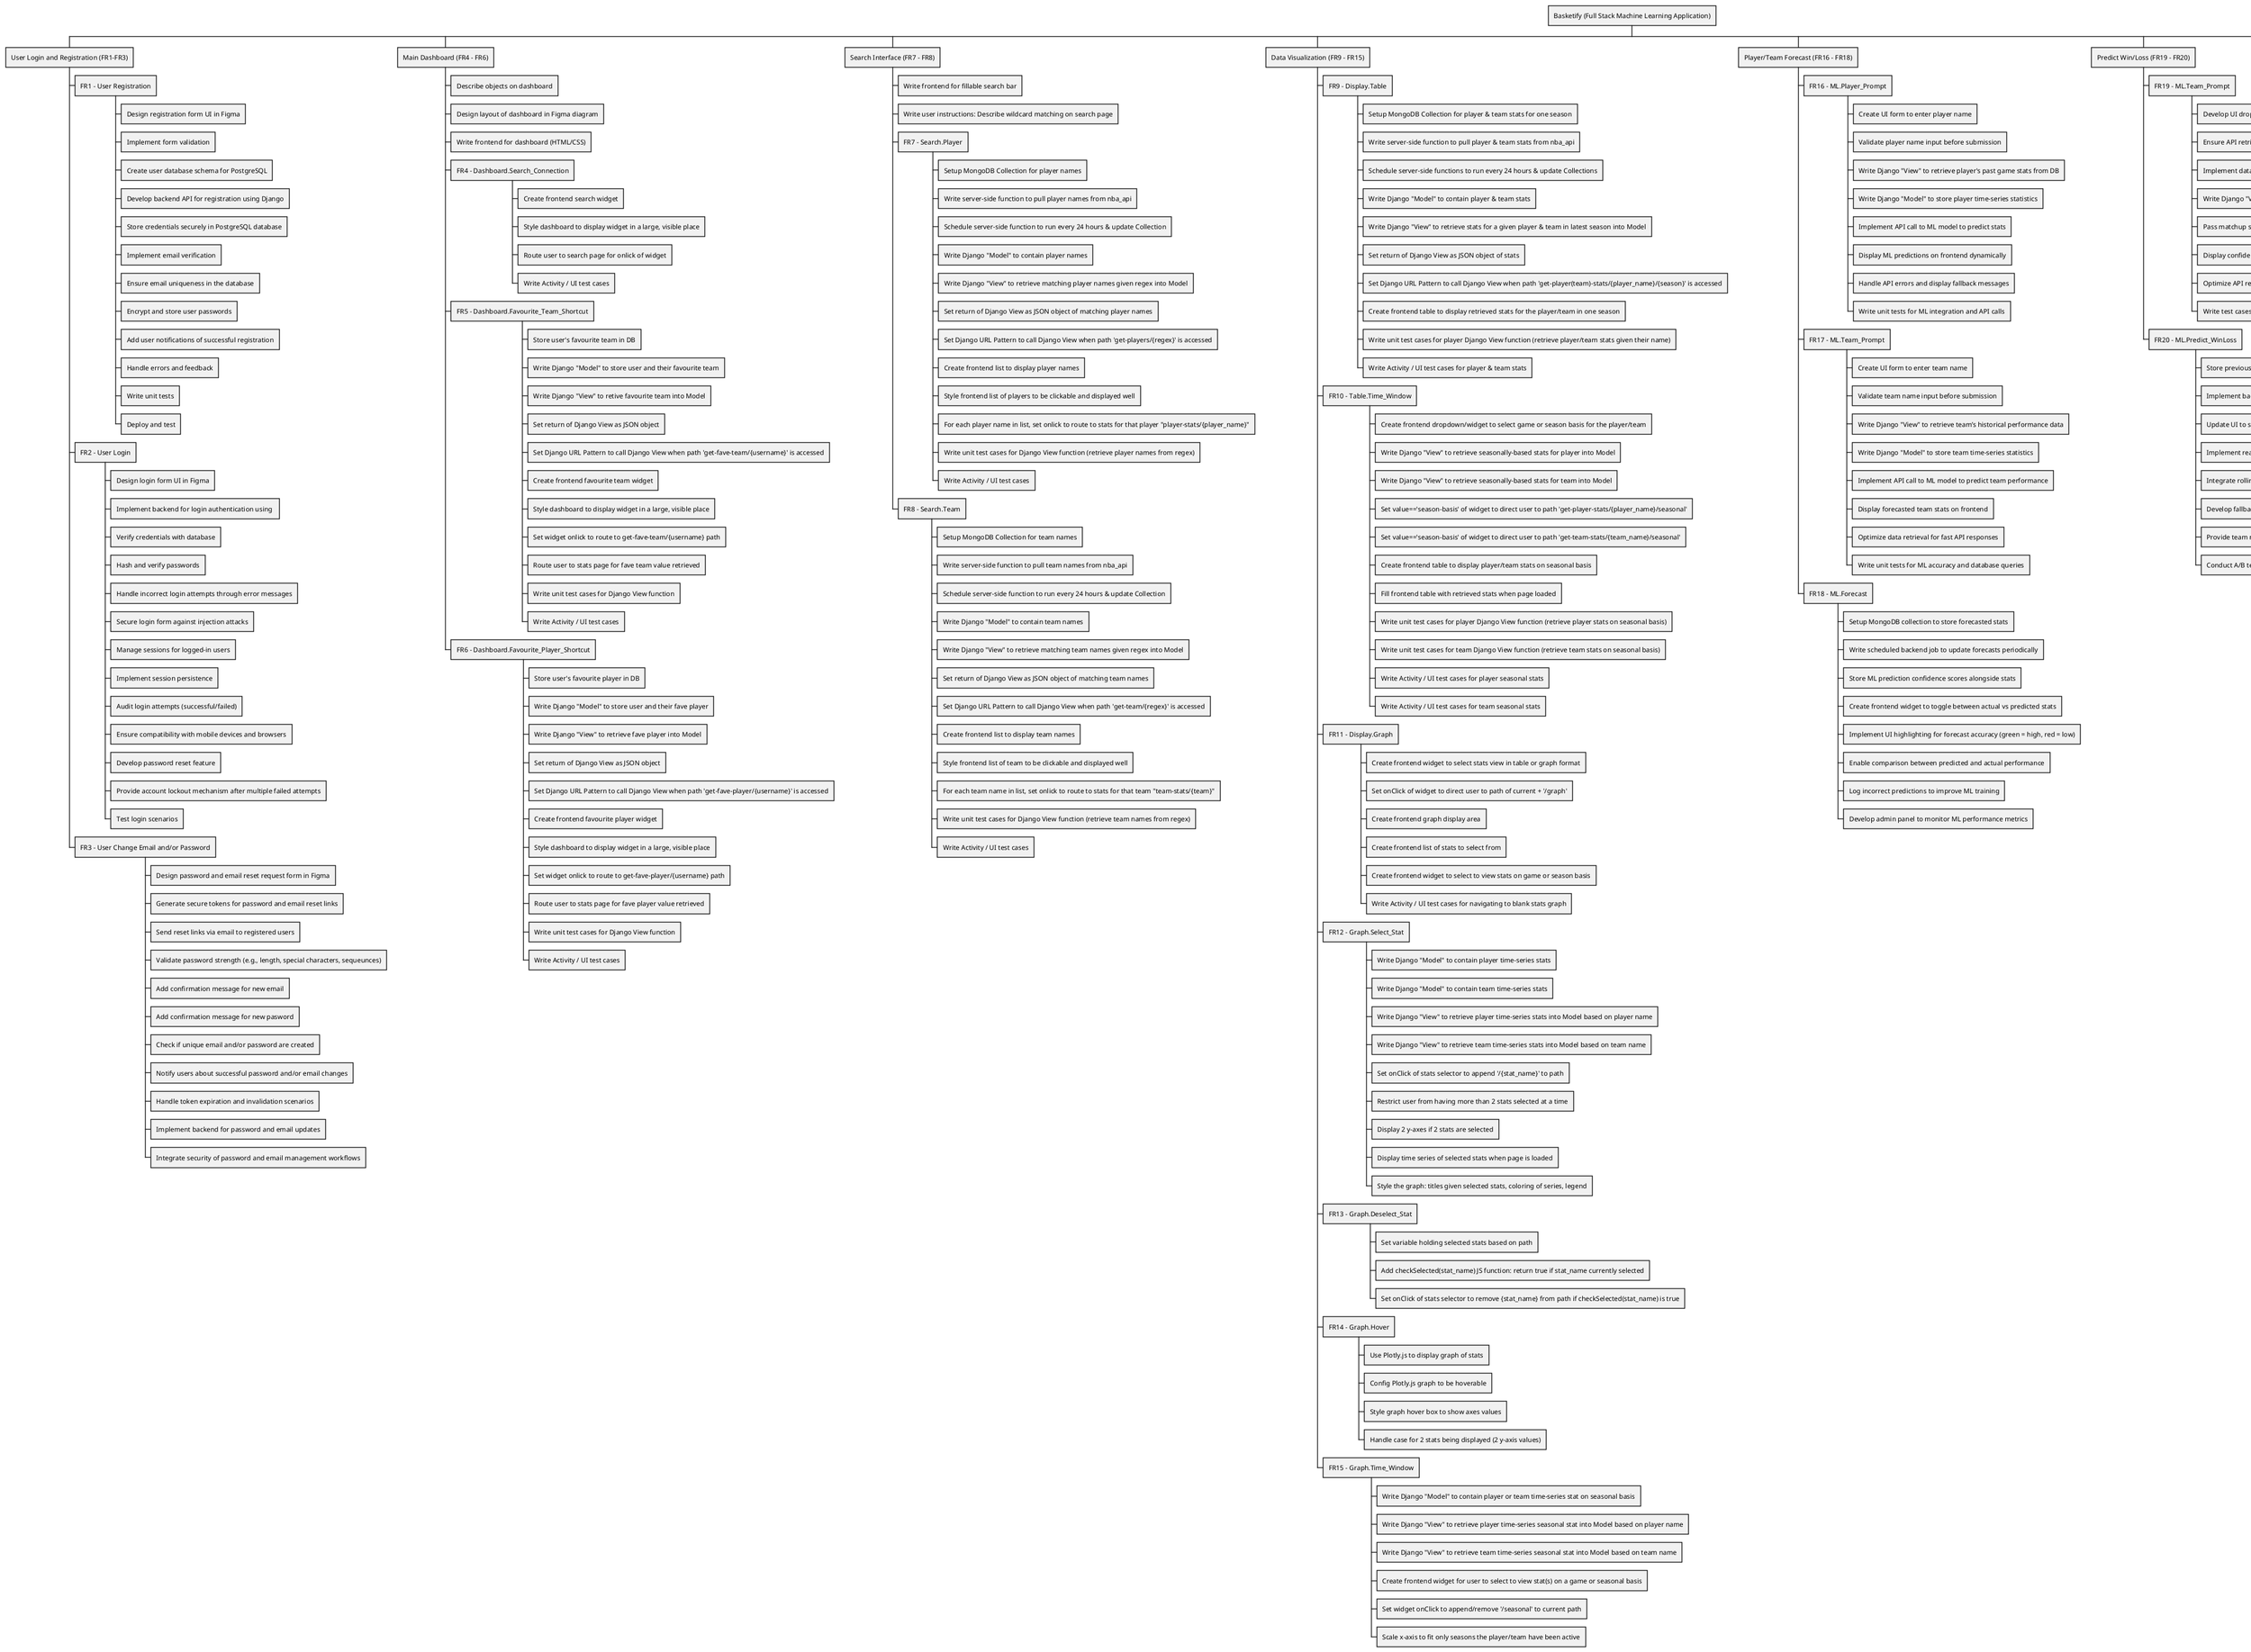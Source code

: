 @startwbs WBS
* Basketify (Full Stack Machine Learning Application)

** User Login and Registration (FR1-FR3)
*** FR1 - User Registration
**** Design registration form UI in Figma
**** Implement form validation
**** Create user database schema for PostgreSQL
**** Develop backend API for registration using Django
**** Store credentials securely in PostgreSQL database
**** Implement email verification
**** Ensure email uniqueness in the database
**** Encrypt and store user passwords
**** Add user notifications of successful registration
**** Handle errors and feedback
**** Write unit tests
**** Deploy and test

*** FR2 - User Login
**** Design login form UI in Figma
**** Implement backend for login authentication using 
**** Verify credentials with database
**** Hash and verify passwords
**** Handle incorrect login attempts through error messages
**** Secure login form against injection attacks
**** Manage sessions for logged-in users
**** Implement session persistence
**** Audit login attempts (successful/failed)
**** Ensure compatibility with mobile devices and browsers
**** Develop password reset feature
**** Provide account lockout mechanism after multiple failed attempts
**** Test login scenarios

*** FR3 - User Change Email and/or Password
**** Design password and email reset request form in Figma
**** Generate secure tokens for password and email reset links
**** Send reset links via email to registered users
**** Validate password strength (e.g., length, special characters, sequeunces)
**** Add confirmation message for new email
**** Add confirmation message for new pasword
**** Check if unique email and/or password are created
**** Notify users about successful password and/or email changes
**** Handle token expiration and invalidation scenarios
**** Implement backend for password and email updates
**** Integrate security of password and email management workflows


** Main Dashboard (FR4 - FR6)
*** Describe objects on dashboard
*** Design layout of dashboard in Figma diagram
*** Write frontend for dashboard (HTML/CSS)

*** FR4 - Dashboard.Search_Connection
**** Create frontend search widget
**** Style dashboard to display widget in a large, visible place
**** Route user to search page for onlick of widget
**** Write Activity / UI test cases

*** FR5 - Dashboard.Favourite_Team_Shortcut
**** Store user's favourite team in DB
**** Write Django "Model" to store user and their favourite team
**** Write Django "View" to retive favourite team into Model
**** Set return of Django View as JSON object
**** Set Django URL Pattern to call Django View when path 'get-fave-team/{username}' is accessed
**** Create frontend favourite team widget
**** Style dashboard to display widget in a large, visible place
**** Set widget onlick to route to get-fave-team/{username} path
**** Route user to stats page for fave team value retrieved
**** Write unit test cases for Django View function
**** Write Activity / UI test cases

*** FR6 - Dashboard.Favourite_Player_Shortcut
**** Store user's favourite player in DB
**** Write Django "Model" to store user and their fave player
**** Write Django "View" to retrieve fave player into Model
**** Set return of Django View as JSON object
**** Set Django URL Pattern to call Django View when path 'get-fave-player/{username}' is accessed
**** Create frontend favourite player widget
**** Style dashboard to display widget in a large, visible place
**** Set widget onlick to route to get-fave-player/{username} path
**** Route user to stats page for fave player value retrieved
**** Write unit test cases for Django View function
**** Write Activity / UI test cases


** Search Interface (FR7 - FR8)
*** Write frontend for fillable search bar
*** Write user instructions: Describe wildcard matching on search page

*** FR7 - Search.Player
**** Setup MongoDB Collection for player names
**** Write server-side function to pull player names from nba_api
**** Schedule server-side function to run every 24 hours & update Collection
**** Write Django "Model" to contain player names
**** Write Django "View" to retrieve matching player names given regex into Model
**** Set return of Django View as JSON object of matching player names
**** Set Django URL Pattern to call Django View when path 'get-players/{regex}' is accessed
**** Create frontend list to display player names
**** Style frontend list of players to be clickable and displayed well
**** For each player name in list, set onlick to route to stats for that player "player-stats/{player_name}"
**** Write unit test cases for Django View function (retrieve player names from regex)
**** Write Activity / UI test cases

*** FR8 - Search.Team
**** Setup MongoDB Collection for team names
**** Write server-side function to pull team names from nba_api
**** Schedule server-side function to run every 24 hours & update Collection
**** Write Django "Model" to contain team names
**** Write Django "View" to retrieve matching team names given regex into Model
**** Set return of Django View as JSON object of matching team names
**** Set Django URL Pattern to call Django View when path 'get-team/{regex}' is accessed
**** Create frontend list to display team names
**** Style frontend list of team to be clickable and displayed well
**** For each team name in list, set onlick to route to stats for that team "team-stats/{team}"
**** Write unit test cases for Django View function (retrieve team names from regex)
**** Write Activity / UI test cases


** Data Visualization (FR9 - FR15)
*** FR9 - Display.Table
**** Setup MongoDB Collection for player & team stats for one season
**** Write server-side function to pull player & team stats from nba_api
**** Schedule server-side functions to run every 24 hours & update Collections
**** Write Django "Model" to contain player & team stats
**** Write Django "View" to retrieve stats for a given player & team in latest season into Model
**** Set return of Django View as JSON object of stats
**** Set Django URL Pattern to call Django View when path 'get-player(team)-stats/{player_name}/{season}' is accessed
**** Create frontend table to display retrieved stats for the player/team in one season
**** Write unit test cases for player Django View function (retrieve player/team stats given their name)
**** Write Activity / UI test cases for player & team stats

*** FR10 - Table.Time_Window
**** Create frontend dropdown/widget to select game or season basis for the player/team
**** Write Django "View" to retrieve seasonally-based stats for player into Model
**** Write Django "View" to retrieve seasonally-based stats for team into Model
**** Set value=='season-basis' of widget to direct user to path 'get-player-stats/{player_name}/seasonal'
**** Set value=='season-basis' of widget to direct user to path 'get-team-stats/{team_name}/seasonal'
**** Create frontend table to display player/team stats on seasonal basis
**** Fill frontend table with retrieved stats when page loaded
**** Write unit test cases for player Django View function (retrieve player stats on seasonal basis)
**** Write unit test cases for team Django View function (retrieve team stats on seasonal basis)
**** Write Activity / UI test cases for player seasonal stats
**** Write Activity / UI test cases for team seasonal stats

*** FR11 - Display.Graph
**** Create frontend widget to select stats view in table or graph format
**** Set onClick of widget to direct user to path of current + '/graph'
**** Create frontend graph display area
**** Create frontend list of stats to select from
**** Create frontend widget to select to view stats on game or season basis
**** Write Activity / UI test cases for navigating to blank stats graph

*** FR12 - Graph.Select_Stat
**** Write Django "Model" to contain player time-series stats
**** Write Django "Model" to contain team time-series stats
**** Write Django "View" to retrieve player time-series stats into Model based on player name
**** Write Django "View" to retrieve team time-series stats into Model based on team name
**** Set onClick of stats selector to append '/{stat_name}' to path
**** Restrict user from having more than 2 stats selected at a time
**** Display 2 y-axes if 2 stats are selected
**** Display time series of selected stats when page is loaded
**** Style the graph: titles given selected stats, coloring of series, legend

*** FR13 - Graph.Deselect_Stat
**** Set variable holding selected stats based on path
**** Add checkSelected(stat_name) JS function: return true if stat_name currently selected
**** Set onClick of stats selector to remove {stat_name} from path if checkSelected(stat_name) is true

*** FR14 - Graph.Hover
**** Use Plotly.js to display graph of stats
**** Config Plotly.js graph to be hoverable
**** Style graph hover box to show axes values
**** Handle case for 2 stats being displayed (2 y-axis values)

*** FR15 - Graph.Time_Window
**** Write Django "Model" to contain player or team time-series stat on seasonal basis
**** Write Django "View" to retrieve player time-series seasonal stat into Model based on player name
**** Write Django "View" to retrieve team time-series seasonal stat into Model based on team name
**** Create frontend widget for user to select to view stat(s) on a game or seasonal basis
**** Set widget onClick to append/remove '/seasonal' to current path
**** Scale x-axis to fit only seasons the player/team have been active


** Player/Team Forecast (FR16 - FR18)
*** FR16 - ML.Player_Prompt
**** Create UI form to enter player name
**** Validate player name input before submission
**** Write Django "View" to retrieve player's past game stats from DB
**** Write Django "Model" to store player time-series statistics
**** Implement API call to ML model to predict stats
**** Display ML predictions on frontend dynamically
**** Handle API errors and display fallback messages
**** Write unit tests for ML integration and API calls

*** FR17 - ML.Team_Prompt
**** Create UI form to enter team name
**** Validate team name input before submission
**** Write Django "View" to retrieve team’s historical performance data
**** Write Django "Model" to store team time-series statistics
**** Implement API call to ML model to predict team performance
**** Display forecasted team stats on frontend
**** Optimize data retrieval for fast API responses
**** Write unit tests for ML accuracy and database queries

*** FR18 - ML.Forecast
**** Setup MongoDB collection to store forecasted stats
**** Write scheduled backend job to update forecasts periodically
**** Store ML prediction confidence scores alongside stats
**** Create frontend widget to toggle between actual vs predicted stats
**** Implement UI highlighting for forecast accuracy (green = high, red = low)
**** Enable comparison between predicted and actual performance
**** Log incorrect predictions to improve ML training
**** Develop admin panel to monitor ML performance metrics

** Predict Win/Loss (FR19 - FR20)
*** FR19 - ML.Team_Prompt
**** Develop UI dropdown to select a team for prediction
**** Ensure API retrieves the latest available team roster data
**** Implement data pre-processing pipeline for ML predictions
**** Write Django "View" to retrieve matchup history for selected team
**** Pass matchup statistics to ML model for inference
**** Display confidence percentage for predicted outcomes
**** Optimize API responses to ensure predictions load under 2s
**** Write test cases for win/loss prediction accuracy

*** FR20 - ML.Predict_WinLoss
**** Store previous game results and predictions for comparison
**** Implement backend job to compute prediction success rate
**** Update UI to show percentage of correct predictions in past games
**** Implement real-time match data fetching to improve ML input
**** Integrate rolling win probability updates for live games
**** Develop fallback mechanism if ML model fails to return predictions
**** Provide team matchups analysis alongside ML predictions
**** Conduct A/B testing on different ML models for accuracy

** Predict NBA Champion (FR21 - FR22)
*** FR21 - ML.Predict_Champion
**** Aggregate season-long statistics for all teams
**** Implement ML training pipeline for playoff and final predictions
**** Store championship predictions in a MongoDB collection
**** Write Django "View" to retrieve latest championship predictions
**** Create frontend component to display updated predictions
**** Provide confidence intervals for each team’s championship odds
**** Enable visualization of probability changes throughout the season
**** Log prediction errors and refine ML model training data

*** FR22 - ML.Display_Champion
**** Design UI component to showcase predicted NBA champion
**** Implement historical comparison feature (e.g., last 5 seasons)
**** Add graph visualization for championship odds fluctuation
**** Display reasoning behind ML prediction (e.g., key player stats)
**** Optimize query performance for fast retrieval of predictions
**** Enable filtering predictions based on player injuries or trades
**** Allow user to compare ML predictions vs expert analyst picks
**** Test UI responsiveness on mobile and desktop versions

** Log ML Performance (FR23 - FR24)
*** FR23 - ML.Compare
**** Retrieve past game results and compare with ML predictions
**** Develop automated script to generate accuracy reports
**** Store accuracy metrics in a database for long-term analysis
**** Display ML accuracy trends on the admin dashboard
**** Implement backend logic to flag consistently inaccurate predictions
**** Enable automatic retraining of ML models based on error rates
**** Provide real-time visualization of prediction confidence vs accuracy
**** Log misclassified outcomes and provide explanations for failures

*** FR24 - ML.Feedback_Loop
**** Design mechanism to retrain ML models with new season data
**** Implement periodic model evaluations based on stored accuracy data
**** Store model performance scores and hyperparameters in DB
**** Develop admin interface to manually trigger model retraining
**** Optimize ML retraining process to avoid service downtime
**** Introduce adaptive learning techniques for improving model predictions
**** Implement real-time feedback system for users to rate prediction quality
**** Develop ML monitoring tools to detect anomalies in prediction trends

** Statistics Filtering (FR25 - FR28)
*** FR25 - Filter Criteria Display
**** Design filtering UI
**** Implement team-specific filters(i.e. by conference, by divison, etc.) in React
**** Implement segment-based(month, last N games, pre/post all-star) filter in React
**** Implement season type filter
**** Implement game scenario based filters(by quarter, win/loss, game halves)
**** Implement year filter(e.g. 2018-19, 2019-20, etc.)
**** Implement date range filter
**** Implement filters to display basic or advanced stats
**** Add option to select specific columns to display(i.e. Points, rebounds, team name, etc.)
**** Validate filtering logic with tests
**** Connect filters to visualization
**** Provide feedback messages when no results show

*** FR26 - Filter Dynamic Update
**** Optimize database queries
**** Implement real-time updates upon user selection
**** Cache result of frequently used filters for optimized performance
**** Ensure real-time updates when filters are applied
**** Optimize filter performance using lazy loading and/or pagination
**** Check for consistency between filtered results and graph view
**** Monitor backend API response time based on filters
**** Create automated UI and backend tests for filter updates

*** FR27 - Filter Multiple Criteria
**** Add multiple filtering options in UI
**** Implement backend logic to combine multiple filters
**** Display selected filters for user
**** Allow users to modify filters without affecting other filters
**** Integrate automated UI and backend tests for multiple filters
**** Ensure filtering does not breaking when user switches to other webpages
**** Use indexing to optimize queries with multiple filters
**** Log filters used to see results
**** Add option for user to view recently user filters


*** FR28 - Filter Reset
**** Add reset filter option in UI
**** Ensure reset filter defaults to using no filters
**** Handle UI updates dynamically upon reset without reloading
**** Implement backend logic to clear filters in a session
**** Ensure reset filter syncs with tabular and graph views(stats displayed with no filters)
**** Add automated UI and backend tests for filter resetting
**** Add message to confirm reset of filters
**** Test reset filter with different result combinations(for small and large results)

@endwbs


